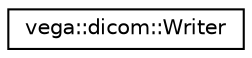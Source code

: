 digraph "Graphical Class Hierarchy"
{
  edge [fontname="Helvetica",fontsize="10",labelfontname="Helvetica",labelfontsize="10"];
  node [fontname="Helvetica",fontsize="10",shape=record];
  rankdir="LR";
  Node0 [label="vega::dicom::Writer",height=0.2,width=0.4,color="black", fillcolor="white", style="filled",URL="$classvega_1_1dicom_1_1Writer.html"];
}
